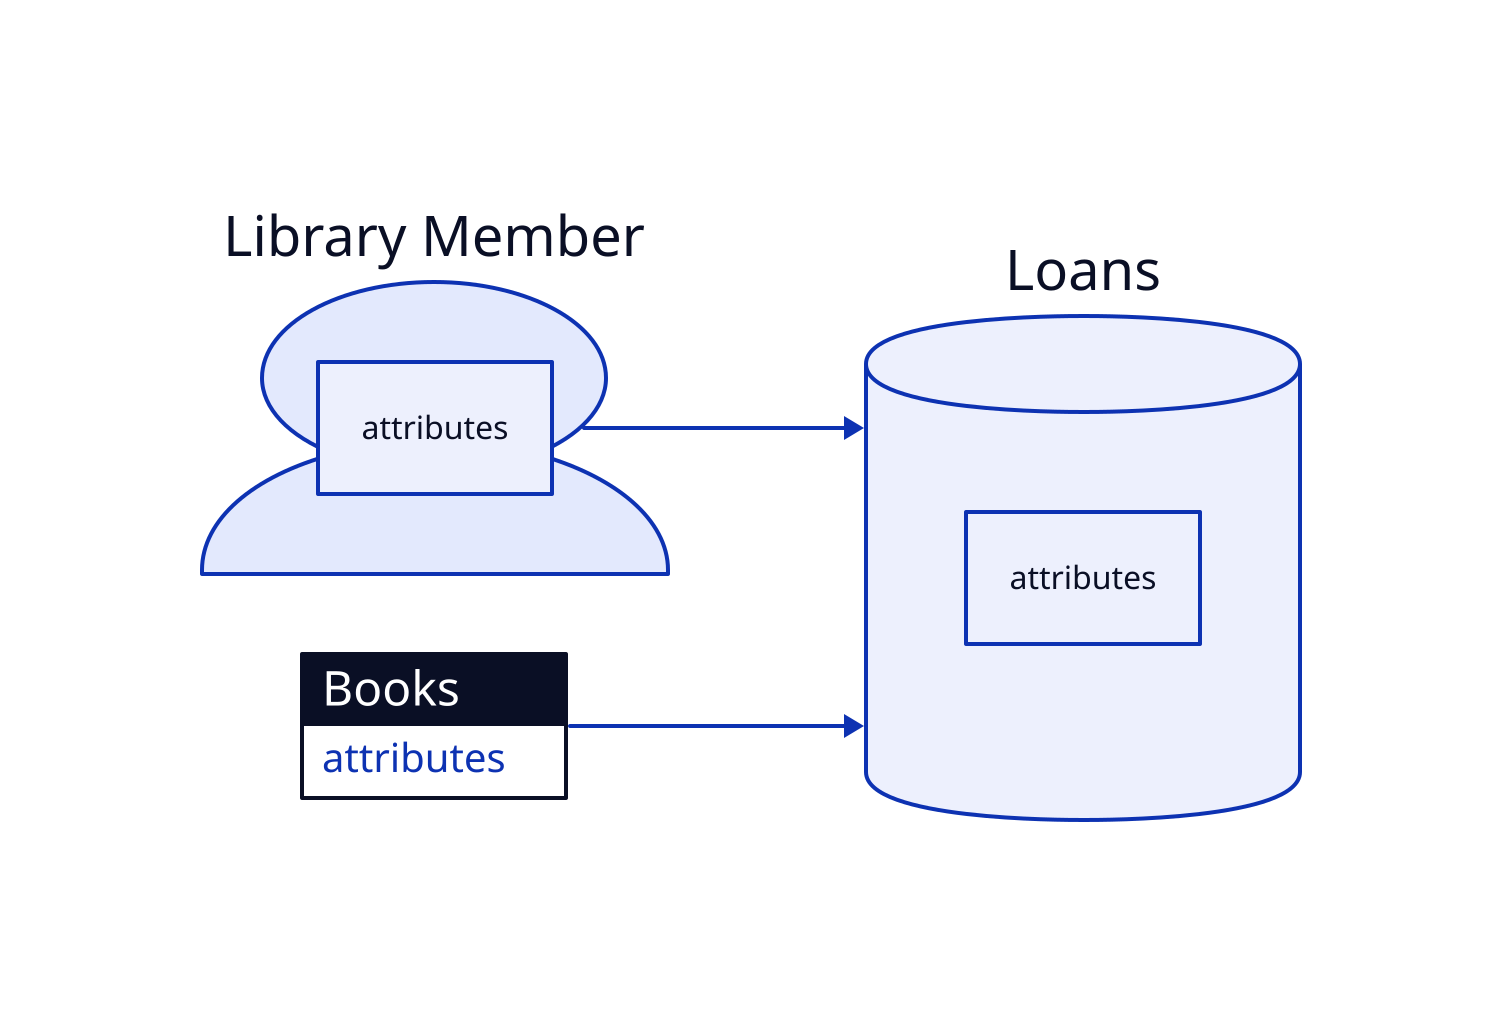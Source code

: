 direction: right

library_member: {
  shape: person
  label: "Library Member"
  attributes: [
    "member_id (PK)"
    "name"
    "address"
    "phone"
    "email"
  ]
}

books: {
  shape: sql_table
  label: "Books"
  attributes: [
    "isbn (PK)"
    "title"
    "author"
    "genre"
    "publication_year"
    "available_copies"
  ]
}

loans: {
  shape: cylinder
  label: "Loans"
  attributes: [
    "loan_id (PK)"
    "member_id (FK)"
    "isbn (FK)"
    "loan_date"
    "due_date"
    "return_date"
  ]
}

library_member -> loans
books -> loans